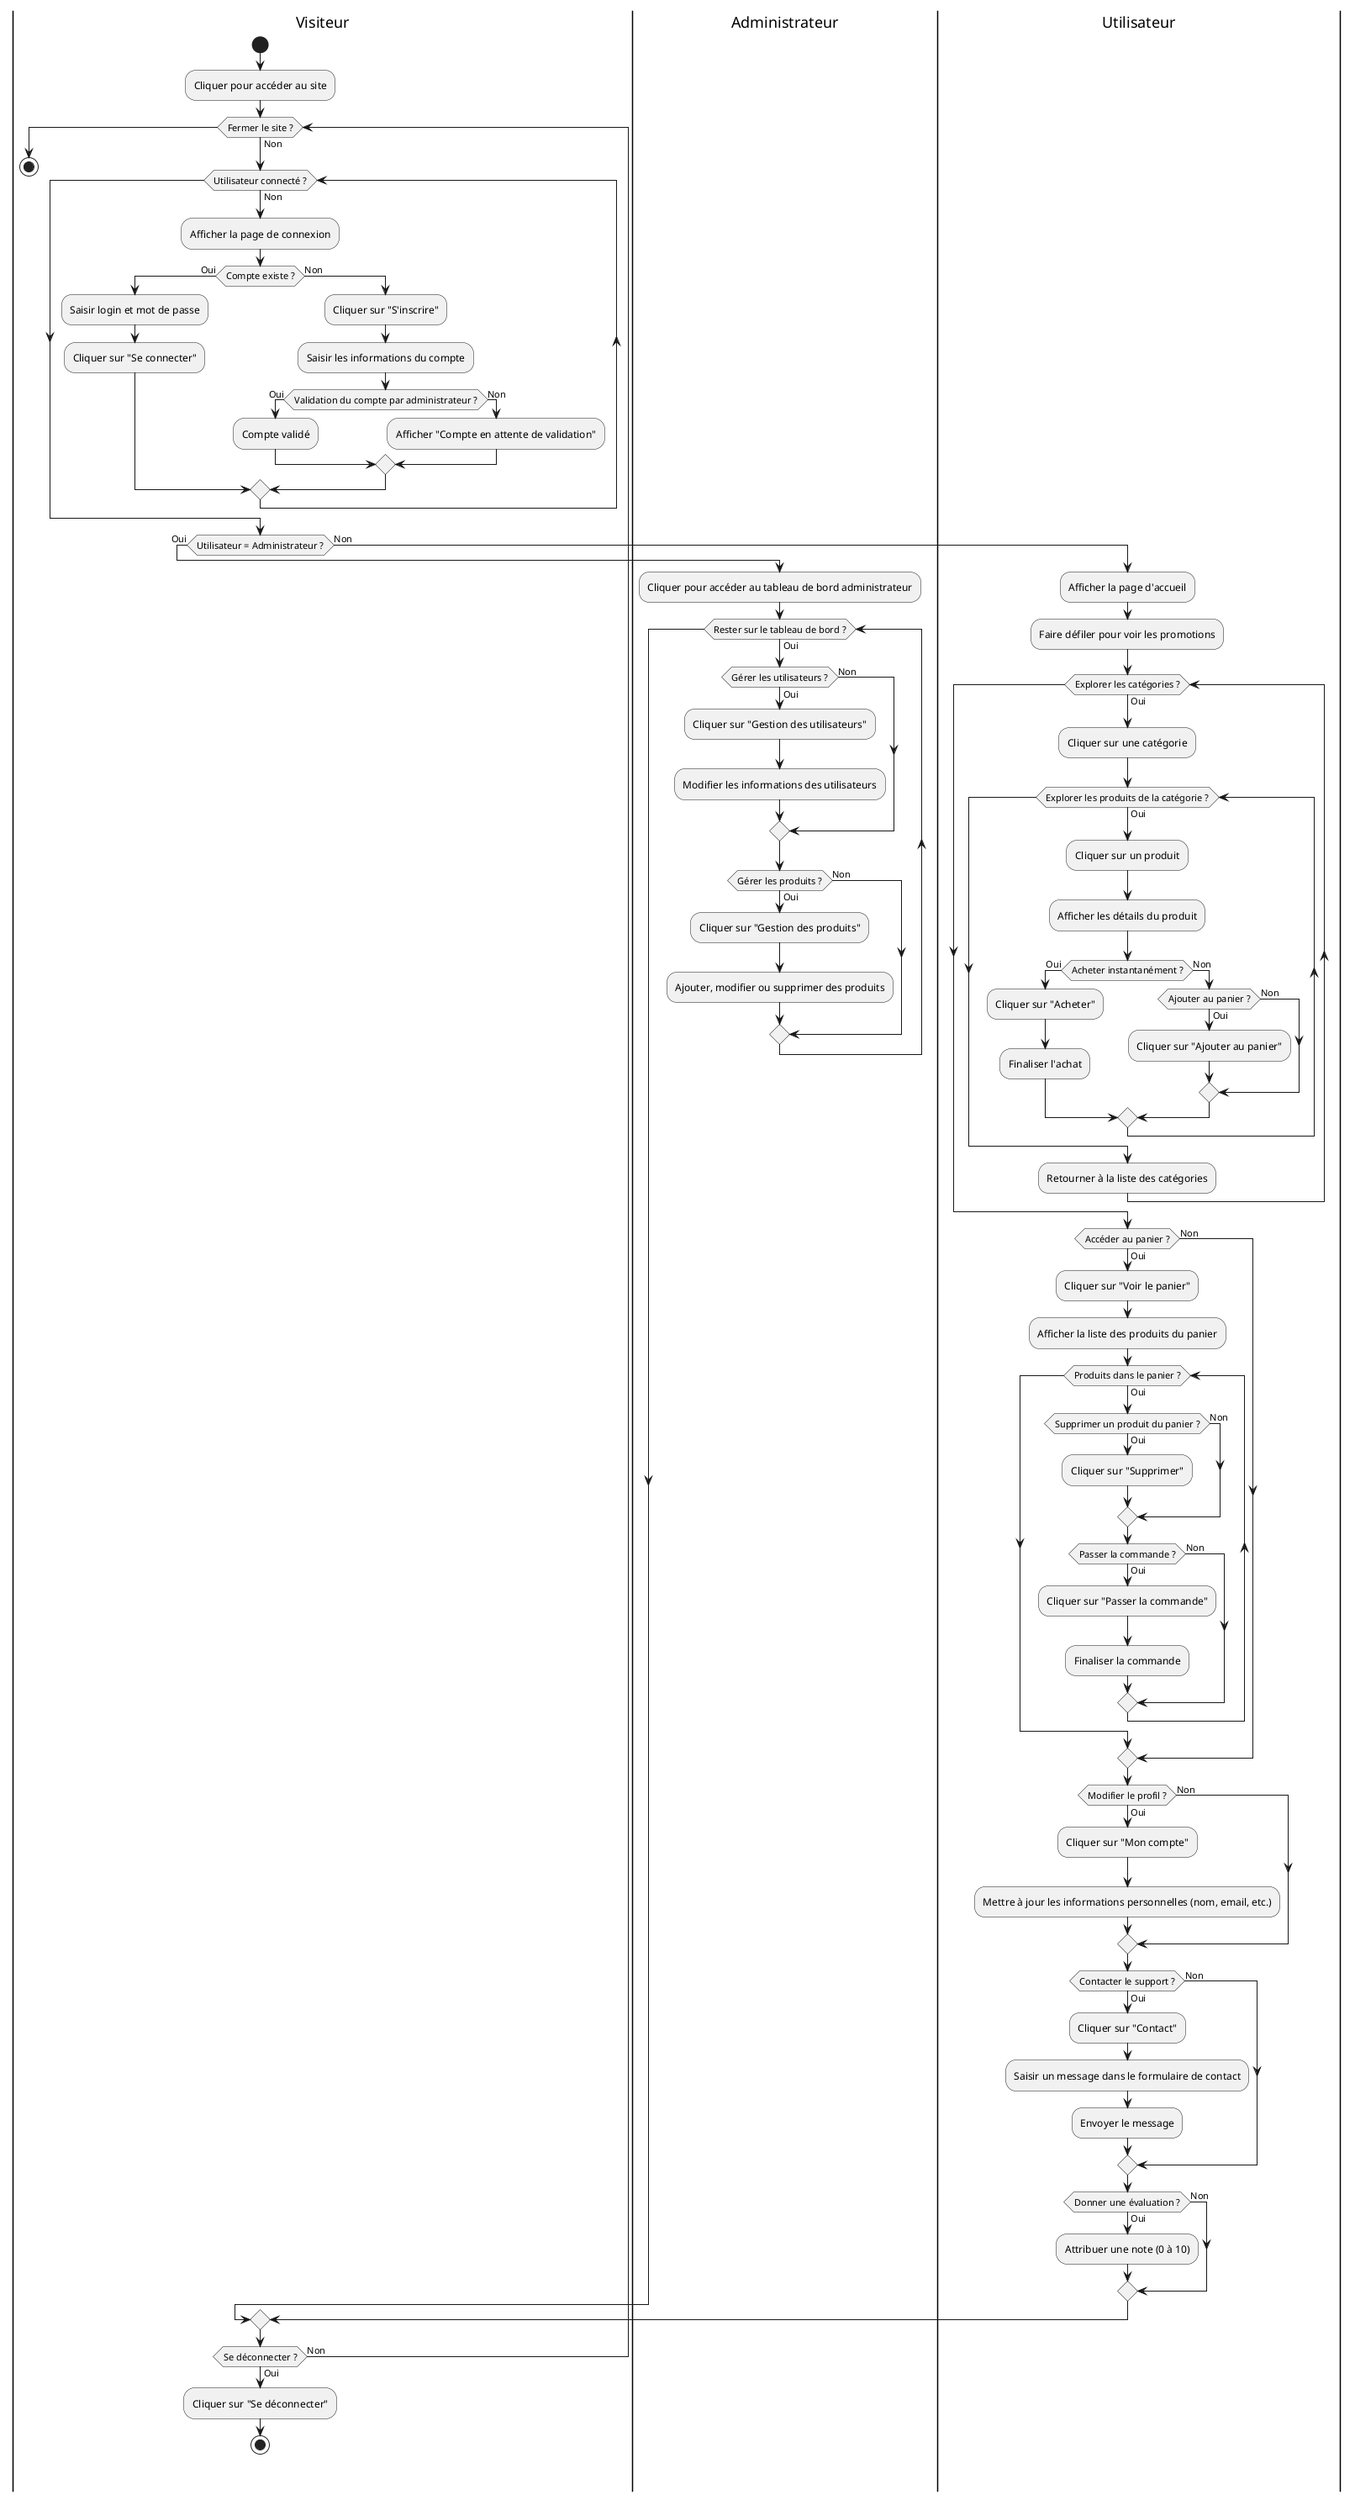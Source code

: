 @startuml
|Visiteur|
start
:Cliquer pour accéder au site;

while (Fermer le site ?) is (Non)
    while (Utilisateur connecté ?) is (Non)
        :Afficher la page de connexion;
        if (Compte existe ?) then (Oui)
            :Saisir login et mot de passe;
            :Cliquer sur "Se connecter";
        else (Non)
            :Cliquer sur "S'inscrire";
            :Saisir les informations du compte;
            if (Validation du compte par administrateur ?) then (Oui)
                :Compte validé;
            else (Non)
                :Afficher "Compte en attente de validation";
            endif
        endif
    endwhile

    if (Utilisateur = Administrateur ?) then (Oui)
        |Administrateur|
        :Cliquer pour accéder au tableau de bord administrateur;

        while (Rester sur le tableau de bord ?) is (Oui)
            if (Gérer les utilisateurs ?) then (Oui)
                :Cliquer sur "Gestion des utilisateurs";
                :Modifier les informations des utilisateurs;
            else (Non)
            endif

            if (Gérer les produits ?) then (Oui)
                :Cliquer sur "Gestion des produits";
                :Ajouter, modifier ou supprimer des produits;
            else (Non)
            endif
        endwhile

    else (Non)
        |Utilisateur|
        :Afficher la page d'accueil;
        :Faire défiler pour voir les promotions;

        while (Explorer les catégories ?) is (Oui)
            :Cliquer sur une catégorie;
            while (Explorer les produits de la catégorie ?) is (Oui)
                :Cliquer sur un produit;
                :Afficher les détails du produit;

                if (Acheter instantanément ?) then (Oui)
                    :Cliquer sur "Acheter";
                    :Finaliser l'achat;
                else (Non)
                    if (Ajouter au panier ?) then (Oui)
                        :Cliquer sur "Ajouter au panier";
                    else (Non)
                    endif
                endif
            endwhile
            :Retourner à la liste des catégories;
        endwhile

        if (Accéder au panier ?) then (Oui)
            :Cliquer sur "Voir le panier";
            :Afficher la liste des produits du panier;
            while (Produits dans le panier ?) is (Oui)
                if (Supprimer un produit du panier ?) then (Oui)
                    :Cliquer sur "Supprimer";
                else (Non)
                endif
                if (Passer la commande ?) then (Oui)
                :Cliquer sur "Passer la commande";
                :Finaliser la commande;
                else (Non)
                endif
            endwhile
        else (Non)
        endif

        if (Modifier le profil ?) then (Oui)
            :Cliquer sur "Mon compte";
            :Mettre à jour les informations personnelles (nom, email, etc.);
        else (Non)
        endif

        if (Contacter le support ?) then (Oui)
            :Cliquer sur "Contact";
            :Saisir un message dans le formulaire de contact;
            :Envoyer le message;
        else (Non)
        endif

        if (Donner une évaluation ?) then (Oui)
            :Attribuer une note (0 à 10);
        else (Non)
        endif
    endif

    |Visiteur|
    if (Se déconnecter ?) then (Oui)
        :Cliquer sur "Se déconnecter";
        stop
    else (Non)
    endif
endwhile
stop
@enduml
